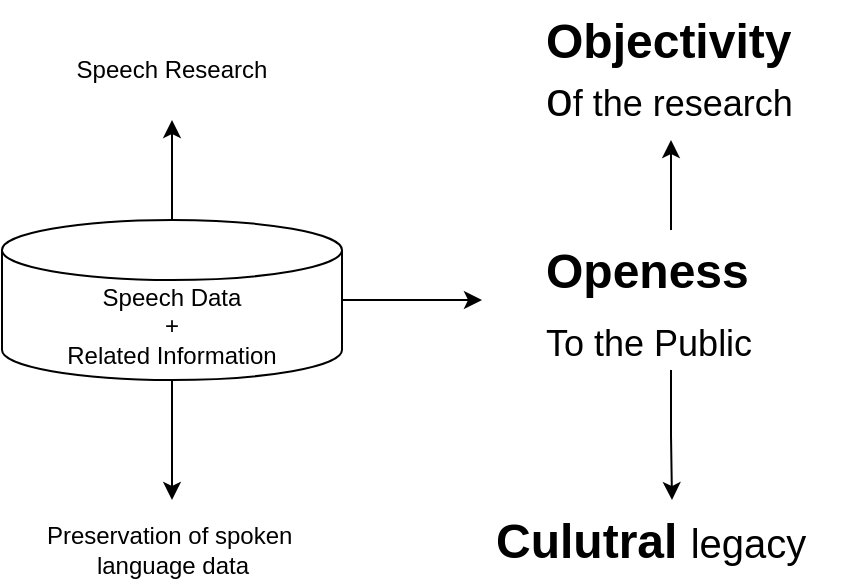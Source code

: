 <mxfile version="27.0.9">
  <diagram name="Page-1" id="-W6g7N_HDJQFkO8ukYaT">
    <mxGraphModel dx="1512" dy="866" grid="1" gridSize="10" guides="1" tooltips="1" connect="1" arrows="1" fold="1" page="1" pageScale="1" pageWidth="850" pageHeight="1100" math="0" shadow="0">
      <root>
        <mxCell id="0" />
        <mxCell id="1" parent="0" />
        <mxCell id="9IYxxh4UQjLR1VBeoa-L-4" style="edgeStyle=orthogonalEdgeStyle;rounded=0;orthogonalLoop=1;jettySize=auto;html=1;exitX=0.5;exitY=1;exitDx=0;exitDy=0;exitPerimeter=0;" edge="1" parent="1" source="9IYxxh4UQjLR1VBeoa-L-1">
          <mxGeometry relative="1" as="geometry">
            <mxPoint x="265" y="360" as="targetPoint" />
          </mxGeometry>
        </mxCell>
        <mxCell id="9IYxxh4UQjLR1VBeoa-L-5" style="edgeStyle=orthogonalEdgeStyle;rounded=0;orthogonalLoop=1;jettySize=auto;html=1;exitX=0.5;exitY=0;exitDx=0;exitDy=0;exitPerimeter=0;" edge="1" parent="1" source="9IYxxh4UQjLR1VBeoa-L-1">
          <mxGeometry relative="1" as="geometry">
            <mxPoint x="265" y="170" as="targetPoint" />
          </mxGeometry>
        </mxCell>
        <mxCell id="9IYxxh4UQjLR1VBeoa-L-9" style="edgeStyle=orthogonalEdgeStyle;rounded=0;orthogonalLoop=1;jettySize=auto;html=1;exitX=1;exitY=0.5;exitDx=0;exitDy=0;exitPerimeter=0;" edge="1" parent="1" source="9IYxxh4UQjLR1VBeoa-L-1">
          <mxGeometry relative="1" as="geometry">
            <mxPoint x="420" y="260" as="targetPoint" />
          </mxGeometry>
        </mxCell>
        <mxCell id="9IYxxh4UQjLR1VBeoa-L-1" value="Speech Data&lt;div&gt;+&lt;/div&gt;&lt;div&gt;Related Information&lt;/div&gt;" style="shape=cylinder3;whiteSpace=wrap;html=1;boundedLbl=1;backgroundOutline=1;size=15;" vertex="1" parent="1">
          <mxGeometry x="180" y="220" width="170" height="80" as="geometry" />
        </mxCell>
        <mxCell id="9IYxxh4UQjLR1VBeoa-L-6" value="Speech Research" style="text;html=1;align=center;verticalAlign=middle;whiteSpace=wrap;rounded=0;" vertex="1" parent="1">
          <mxGeometry x="205" y="130" width="120" height="30" as="geometry" />
        </mxCell>
        <mxCell id="9IYxxh4UQjLR1VBeoa-L-7" value="Preservation of spoken&amp;nbsp;&lt;div&gt;language data&lt;/div&gt;" style="text;html=1;align=center;verticalAlign=middle;whiteSpace=wrap;rounded=0;" vertex="1" parent="1">
          <mxGeometry x="197.5" y="370" width="135" height="30" as="geometry" />
        </mxCell>
        <mxCell id="9IYxxh4UQjLR1VBeoa-L-14" style="edgeStyle=orthogonalEdgeStyle;rounded=0;orthogonalLoop=1;jettySize=auto;html=1;exitX=0.5;exitY=0;exitDx=0;exitDy=0;entryX=0.5;entryY=1;entryDx=0;entryDy=0;" edge="1" parent="1" source="9IYxxh4UQjLR1VBeoa-L-11" target="9IYxxh4UQjLR1VBeoa-L-12">
          <mxGeometry relative="1" as="geometry" />
        </mxCell>
        <mxCell id="9IYxxh4UQjLR1VBeoa-L-16" style="edgeStyle=orthogonalEdgeStyle;rounded=0;orthogonalLoop=1;jettySize=auto;html=1;exitX=0.5;exitY=1;exitDx=0;exitDy=0;entryX=0.5;entryY=0;entryDx=0;entryDy=0;" edge="1" parent="1" source="9IYxxh4UQjLR1VBeoa-L-11" target="9IYxxh4UQjLR1VBeoa-L-15">
          <mxGeometry relative="1" as="geometry" />
        </mxCell>
        <mxCell id="9IYxxh4UQjLR1VBeoa-L-11" value="&lt;h1 style=&quot;margin-top: 0px;&quot;&gt;Openess&lt;/h1&gt;&lt;div&gt;&lt;font style=&quot;font-size: 18px; line-height: 10%;&quot;&gt;To the Public&lt;/font&gt;&lt;/div&gt;" style="text;html=1;whiteSpace=wrap;overflow=hidden;rounded=0;" vertex="1" parent="1">
          <mxGeometry x="450" y="225" width="129" height="70" as="geometry" />
        </mxCell>
        <mxCell id="9IYxxh4UQjLR1VBeoa-L-12" value="&lt;h1 style=&quot;margin-top: 0px;&quot;&gt;&lt;span style=&quot;background-color: transparent; color: light-dark(rgb(0, 0, 0), rgb(255, 255, 255));&quot;&gt;Objectivity &lt;span style=&quot;font-weight: normal;&quot;&gt;o&lt;/span&gt;&lt;span style=&quot;font-size: 18px; font-weight: 400;&quot;&gt;f the research&lt;/span&gt;&lt;/span&gt;&lt;span style=&quot;color: rgba(0, 0, 0, 0); font-family: monospace; font-size: 0px; text-wrap-mode: nowrap; background-color: transparent; font-weight: normal;&quot;&gt;%3CmxGraphModel%3E%3Croot%3E%3CmxCell%20id%3D%220%22%2F%3E%3CmxCell%20id%3D%221%22%20parent%3D%220%22%2F%3E%3CmxCell%20id%3D%222%22%20value%3D%22%26lt%3Bh1%20style%3D%26quot%3Bmargin-top%3A%200px%3B%26quot%3B%26gt%3BOpeness%26lt%3B%2Fh1%26gt%3B%26lt%3Bdiv%26gt%3B%26lt%3Bfont%20style%3D%26quot%3Bfont-size%3A%2018px%3B%20line-height%3A%2010%25%3B%26quot%3B%26gt%3BTo%20the%20Public%26lt%3B%2Ffont%26gt%3B%26lt%3B%2Fdiv%26gt%3B%22%20style%3D%22text%3Bhtml%3D1%3BwhiteSpace%3Dwrap%3Boverflow%3Dhidden%3Brounded%3D0%3B%22%20vertex%3D%221%22%20parent%3D%221%22%3E%3CmxGeometry%20x%3D%22450%22%20y%3D%22225%22%20width%3D%22129%22%20height%3D%2270%22%20as%3D%22geometry%22%2F%3E%3C%2FmxCell%3E%3C%2Froot%3E%3C%2FmxGraphModel%3E&lt;/span&gt;&lt;span style=&quot;color: rgba(0, 0, 0, 0); font-family: monospace; font-size: 0px; text-wrap-mode: nowrap; background-color: transparent; font-weight: normal;&quot;&gt;%3CmxGraphModel%3E%3Croot%3E%3CmxCell%20id%3D%220%22%2F%3E%3CmxCell%20id%3D%221%22%20parent%3D%220%22%2F%3E%3CmxCell%20id%3D%222%22%20value%3D%22%26lt%3Bh1%20style%3D%26quot%3Bmargin-top%3A%200px%3B%26quot%3B%26gt%3BOpeness%26lt%3B%2Fh1%26gt%3B%26lt%3Bdiv%26gt%3B%26lt%3Bfont%20style%3D%26quot%3Bfont-size%3A%2018px%3B%20line-height%3A%2010%25%3B%26quot%3B%26gt%3BTo%20the%20Public%26lt%3B%2Ffont%26gt%3B%26lt%3B%2Fdiv%26gt%3B%22%20style%3D%22text%3Bhtml%3D1%3BwhiteSpace%3Dwrap%3Boverflow%3Dhidden%3Brounded%3D0%3B%22%20vertex%3D%221%22%20parent%3D%221%22%3E%3CmxGeometry%20x%3D%22450%22%20y%3D%22225%22%20width%3D%22129%22%20height%3D%2270%22%20as%3D%22geometry%22%2F%3E%3C%2FmxCell%3E%3C%2Froot%3E%3C%2FmxGraphModel%3E&lt;/span&gt;&lt;/h1&gt;" style="text;html=1;whiteSpace=wrap;overflow=hidden;rounded=0;" vertex="1" parent="1">
          <mxGeometry x="450" y="110" width="129" height="70" as="geometry" />
        </mxCell>
        <mxCell id="9IYxxh4UQjLR1VBeoa-L-15" value="&lt;h1 style=&quot;margin-top: 0px;&quot;&gt;&lt;span style=&quot;background-color: transparent; color: light-dark(rgb(0, 0, 0), rgb(255, 255, 255));&quot;&gt;Culutral &lt;span style=&quot;font-weight: 400;&quot;&gt;&lt;font style=&quot;font-size: 20px;&quot;&gt;legacy&lt;/font&gt;&lt;/span&gt;&lt;/span&gt;&lt;/h1&gt;" style="text;html=1;whiteSpace=wrap;overflow=hidden;rounded=0;" vertex="1" parent="1">
          <mxGeometry x="425" y="360" width="180" height="40" as="geometry" />
        </mxCell>
      </root>
    </mxGraphModel>
  </diagram>
</mxfile>
